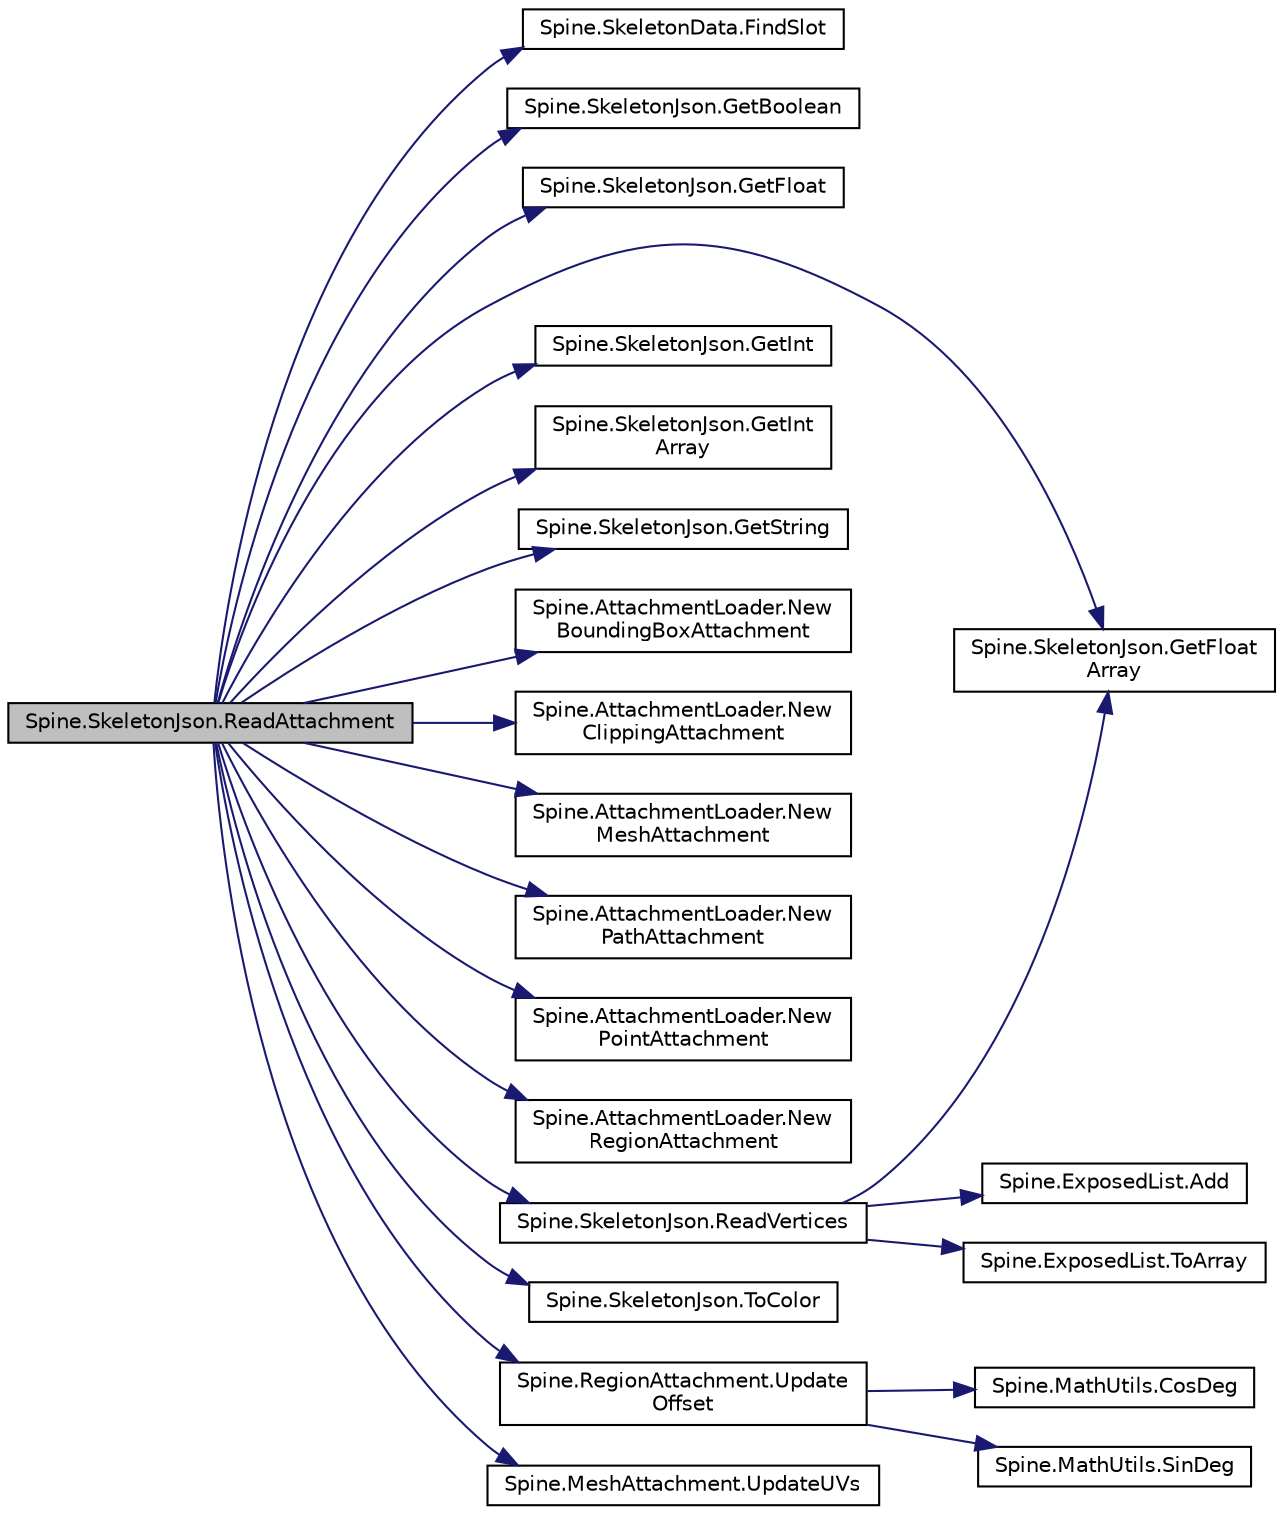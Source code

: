 digraph "Spine.SkeletonJson.ReadAttachment"
{
 // LATEX_PDF_SIZE
  edge [fontname="Helvetica",fontsize="10",labelfontname="Helvetica",labelfontsize="10"];
  node [fontname="Helvetica",fontsize="10",shape=record];
  rankdir="LR";
  Node1 [label="Spine.SkeletonJson.ReadAttachment",height=0.2,width=0.4,color="black", fillcolor="grey75", style="filled", fontcolor="black",tooltip=" "];
  Node1 -> Node2 [color="midnightblue",fontsize="10",style="solid",fontname="Helvetica"];
  Node2 [label="Spine.SkeletonData.FindSlot",height=0.2,width=0.4,color="black", fillcolor="white", style="filled",URL="$class_spine_1_1_skeleton_data.html#aeb9fa918ab3b87825fdcbaeb3b4b41d7",tooltip="May be null."];
  Node1 -> Node3 [color="midnightblue",fontsize="10",style="solid",fontname="Helvetica"];
  Node3 [label="Spine.SkeletonJson.GetBoolean",height=0.2,width=0.4,color="black", fillcolor="white", style="filled",URL="$class_spine_1_1_skeleton_json.html#a8cad42fe44438deec162af175490fead",tooltip=" "];
  Node1 -> Node4 [color="midnightblue",fontsize="10",style="solid",fontname="Helvetica"];
  Node4 [label="Spine.SkeletonJson.GetFloat",height=0.2,width=0.4,color="black", fillcolor="white", style="filled",URL="$class_spine_1_1_skeleton_json.html#a29c20e91461fdeca52dc9404f1b6677d",tooltip=" "];
  Node1 -> Node5 [color="midnightblue",fontsize="10",style="solid",fontname="Helvetica"];
  Node5 [label="Spine.SkeletonJson.GetFloat\lArray",height=0.2,width=0.4,color="black", fillcolor="white", style="filled",URL="$class_spine_1_1_skeleton_json.html#a3f190682d45b4beec66525e07f039cf2",tooltip=" "];
  Node1 -> Node6 [color="midnightblue",fontsize="10",style="solid",fontname="Helvetica"];
  Node6 [label="Spine.SkeletonJson.GetInt",height=0.2,width=0.4,color="black", fillcolor="white", style="filled",URL="$class_spine_1_1_skeleton_json.html#a250a6d602dc595a6c13055c6e7f3b532",tooltip=" "];
  Node1 -> Node7 [color="midnightblue",fontsize="10",style="solid",fontname="Helvetica"];
  Node7 [label="Spine.SkeletonJson.GetInt\lArray",height=0.2,width=0.4,color="black", fillcolor="white", style="filled",URL="$class_spine_1_1_skeleton_json.html#a78e861c13410275ad7354f26e61f8667",tooltip=" "];
  Node1 -> Node8 [color="midnightblue",fontsize="10",style="solid",fontname="Helvetica"];
  Node8 [label="Spine.SkeletonJson.GetString",height=0.2,width=0.4,color="black", fillcolor="white", style="filled",URL="$class_spine_1_1_skeleton_json.html#ad3606c5722d887945ced39f3bfb52d2a",tooltip=" "];
  Node1 -> Node9 [color="midnightblue",fontsize="10",style="solid",fontname="Helvetica"];
  Node9 [label="Spine.AttachmentLoader.New\lBoundingBoxAttachment",height=0.2,width=0.4,color="black", fillcolor="white", style="filled",URL="$interface_spine_1_1_attachment_loader.html#a06b5733cb67b13536797601adc6db6b4",tooltip="<return>May be null to not load any attachment.</return>"];
  Node1 -> Node10 [color="midnightblue",fontsize="10",style="solid",fontname="Helvetica"];
  Node10 [label="Spine.AttachmentLoader.New\lClippingAttachment",height=0.2,width=0.4,color="black", fillcolor="white", style="filled",URL="$interface_spine_1_1_attachment_loader.html#a27f4d730a36f1ca83e756ae6825ed474",tooltip=" "];
  Node1 -> Node11 [color="midnightblue",fontsize="10",style="solid",fontname="Helvetica"];
  Node11 [label="Spine.AttachmentLoader.New\lMeshAttachment",height=0.2,width=0.4,color="black", fillcolor="white", style="filled",URL="$interface_spine_1_1_attachment_loader.html#af5979e352d0a75f981f966290377cc05",tooltip="<return>May be null to not load any attachment.</return>"];
  Node1 -> Node12 [color="midnightblue",fontsize="10",style="solid",fontname="Helvetica"];
  Node12 [label="Spine.AttachmentLoader.New\lPathAttachment",height=0.2,width=0.4,color="black", fillcolor="white", style="filled",URL="$interface_spine_1_1_attachment_loader.html#a6b5e631c0773ecedecc3121e84db109d",tooltip="May be null to not load any attachment"];
  Node1 -> Node13 [color="midnightblue",fontsize="10",style="solid",fontname="Helvetica"];
  Node13 [label="Spine.AttachmentLoader.New\lPointAttachment",height=0.2,width=0.4,color="black", fillcolor="white", style="filled",URL="$interface_spine_1_1_attachment_loader.html#a76d650e21df14366dc3f9a0a6c0a92ba",tooltip=" "];
  Node1 -> Node14 [color="midnightblue",fontsize="10",style="solid",fontname="Helvetica"];
  Node14 [label="Spine.AttachmentLoader.New\lRegionAttachment",height=0.2,width=0.4,color="black", fillcolor="white", style="filled",URL="$interface_spine_1_1_attachment_loader.html#acd15c9fd5f434324a0f30872a35b828c",tooltip="<return>May be null to not load any attachment.</return>"];
  Node1 -> Node15 [color="midnightblue",fontsize="10",style="solid",fontname="Helvetica"];
  Node15 [label="Spine.SkeletonJson.ReadVertices",height=0.2,width=0.4,color="black", fillcolor="white", style="filled",URL="$class_spine_1_1_skeleton_json.html#aefc53ec1e3b6d9a26cc9a5f93804a8bc",tooltip=" "];
  Node15 -> Node16 [color="midnightblue",fontsize="10",style="solid",fontname="Helvetica"];
  Node16 [label="Spine.ExposedList.Add",height=0.2,width=0.4,color="black", fillcolor="white", style="filled",URL="$class_spine_1_1_exposed_list.html#af1b402437b46a187ebc58bc9f200689b",tooltip=" "];
  Node15 -> Node5 [color="midnightblue",fontsize="10",style="solid",fontname="Helvetica"];
  Node15 -> Node17 [color="midnightblue",fontsize="10",style="solid",fontname="Helvetica"];
  Node17 [label="Spine.ExposedList.ToArray",height=0.2,width=0.4,color="black", fillcolor="white", style="filled",URL="$class_spine_1_1_exposed_list.html#a111258b0871f19789855adc3a90a2ffd",tooltip=" "];
  Node1 -> Node18 [color="midnightblue",fontsize="10",style="solid",fontname="Helvetica"];
  Node18 [label="Spine.SkeletonJson.ToColor",height=0.2,width=0.4,color="black", fillcolor="white", style="filled",URL="$class_spine_1_1_skeleton_json.html#a6157e23f3838d250da058f86f811a208",tooltip=" "];
  Node1 -> Node19 [color="midnightblue",fontsize="10",style="solid",fontname="Helvetica"];
  Node19 [label="Spine.RegionAttachment.Update\lOffset",height=0.2,width=0.4,color="black", fillcolor="white", style="filled",URL="$class_spine_1_1_region_attachment.html#aaa7a5c3106159f8e8dbd9da13a64ac29",tooltip=" "];
  Node19 -> Node20 [color="midnightblue",fontsize="10",style="solid",fontname="Helvetica"];
  Node20 [label="Spine.MathUtils.CosDeg",height=0.2,width=0.4,color="black", fillcolor="white", style="filled",URL="$class_spine_1_1_math_utils.html#a86984dbed809bd6ec2f9295b5ad96db3",tooltip="Returns the cosine in radians from a lookup table."];
  Node19 -> Node21 [color="midnightblue",fontsize="10",style="solid",fontname="Helvetica"];
  Node21 [label="Spine.MathUtils.SinDeg",height=0.2,width=0.4,color="black", fillcolor="white", style="filled",URL="$class_spine_1_1_math_utils.html#a9c43b99917f17838ece89205052a2820",tooltip="Returns the sine in radians from a lookup table."];
  Node1 -> Node22 [color="midnightblue",fontsize="10",style="solid",fontname="Helvetica"];
  Node22 [label="Spine.MeshAttachment.UpdateUVs",height=0.2,width=0.4,color="black", fillcolor="white", style="filled",URL="$class_spine_1_1_mesh_attachment.html#ab9404a5f052a7cfe6d7e4e3bce0ce929",tooltip=" "];
}
